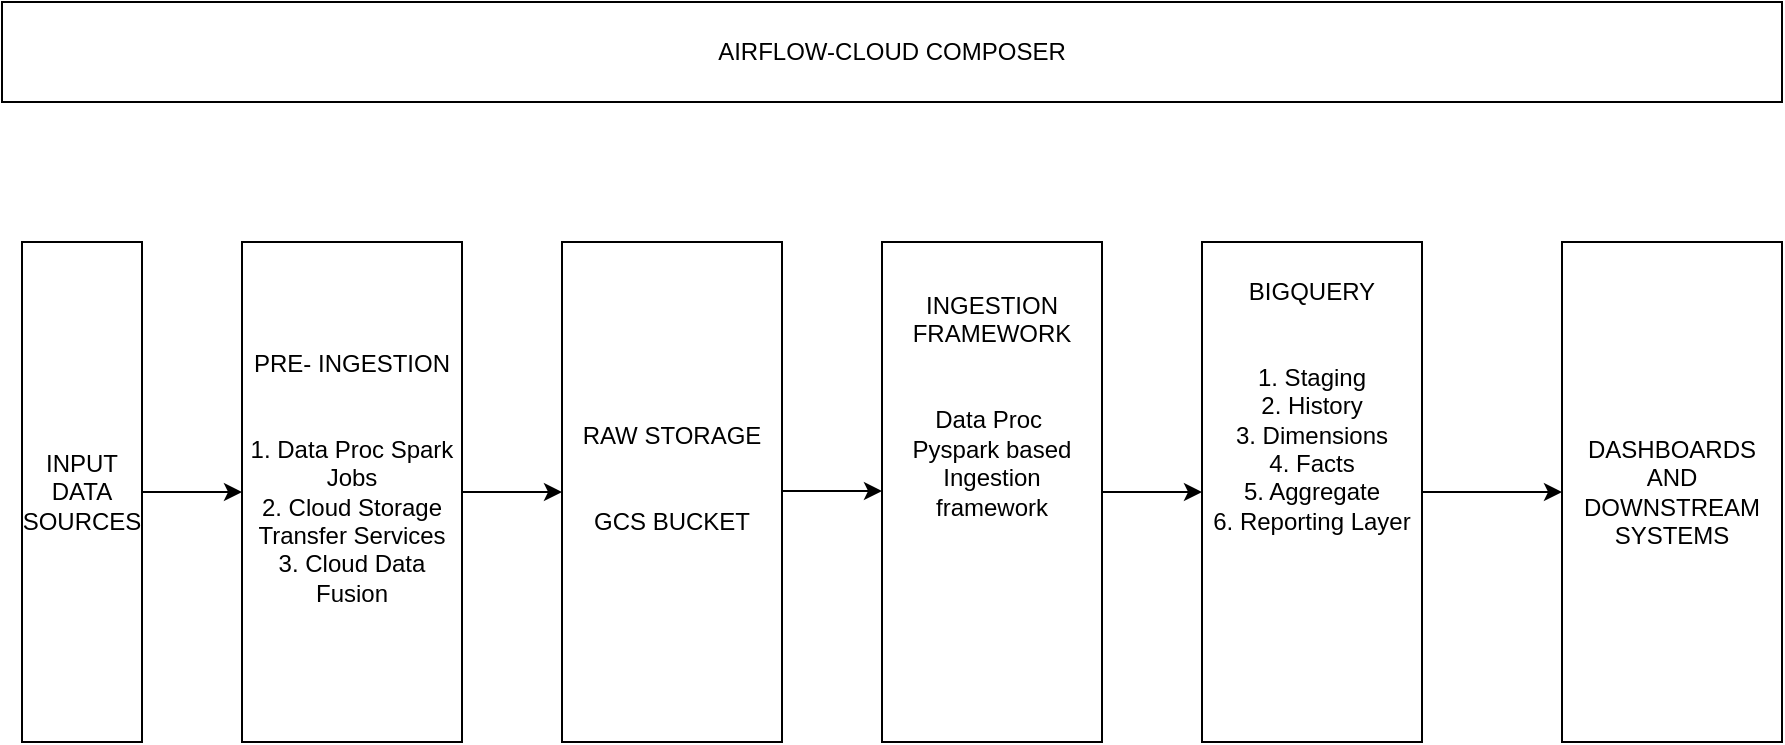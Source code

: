 <mxfile version="28.1.2">
  <diagram name="Page-1" id="9-EtZxRv1wuLm43lU74D">
    <mxGraphModel dx="1018" dy="655" grid="1" gridSize="10" guides="1" tooltips="1" connect="1" arrows="1" fold="1" page="1" pageScale="1" pageWidth="827" pageHeight="1169" math="0" shadow="0">
      <root>
        <mxCell id="0" />
        <mxCell id="1" parent="0" />
        <mxCell id="KQYetCOrPKmWB9ZuKT2d-9" style="edgeStyle=orthogonalEdgeStyle;rounded=0;orthogonalLoop=1;jettySize=auto;html=1;entryX=0;entryY=0.5;entryDx=0;entryDy=0;" edge="1" parent="1" source="KQYetCOrPKmWB9ZuKT2d-7" target="KQYetCOrPKmWB9ZuKT2d-8">
          <mxGeometry relative="1" as="geometry" />
        </mxCell>
        <mxCell id="KQYetCOrPKmWB9ZuKT2d-7" value="INPUT DATA SOURCES" style="rounded=0;whiteSpace=wrap;html=1;" vertex="1" parent="1">
          <mxGeometry x="30" y="170" width="60" height="250" as="geometry" />
        </mxCell>
        <mxCell id="KQYetCOrPKmWB9ZuKT2d-12" style="edgeStyle=orthogonalEdgeStyle;rounded=0;orthogonalLoop=1;jettySize=auto;html=1;entryX=0;entryY=0.5;entryDx=0;entryDy=0;" edge="1" parent="1" source="KQYetCOrPKmWB9ZuKT2d-8" target="KQYetCOrPKmWB9ZuKT2d-10">
          <mxGeometry relative="1" as="geometry" />
        </mxCell>
        <mxCell id="KQYetCOrPKmWB9ZuKT2d-8" value="PRE- INGESTION&lt;div&gt;&lt;br&gt;&lt;/div&gt;&lt;div&gt;&lt;br&gt;&lt;div&gt;1. Data Proc Spark Jobs&lt;/div&gt;&lt;div&gt;2. Cloud Storage Transfer Services&lt;/div&gt;&lt;div&gt;3. Cloud Data Fusion&lt;br&gt;&lt;div&gt;&lt;br&gt;&lt;/div&gt;&lt;/div&gt;&lt;/div&gt;" style="rounded=0;whiteSpace=wrap;html=1;" vertex="1" parent="1">
          <mxGeometry x="140" y="170" width="110" height="250" as="geometry" />
        </mxCell>
        <mxCell id="KQYetCOrPKmWB9ZuKT2d-10" value="&lt;div&gt;RAW STORAGE&lt;/div&gt;&lt;div&gt;&lt;br&gt;&lt;/div&gt;&lt;div&gt;&lt;br&gt;&lt;/div&gt;&lt;div&gt;GCS BUCKET&lt;/div&gt;&lt;div&gt;&lt;br&gt;&lt;/div&gt;" style="rounded=0;whiteSpace=wrap;html=1;" vertex="1" parent="1">
          <mxGeometry x="300" y="170" width="110" height="250" as="geometry" />
        </mxCell>
        <mxCell id="KQYetCOrPKmWB9ZuKT2d-13" style="edgeStyle=orthogonalEdgeStyle;rounded=0;orthogonalLoop=1;jettySize=auto;html=1;entryX=0;entryY=0.5;entryDx=0;entryDy=0;" edge="1" parent="1">
          <mxGeometry relative="1" as="geometry">
            <mxPoint x="410" y="294.5" as="sourcePoint" />
            <mxPoint x="460" y="294.5" as="targetPoint" />
          </mxGeometry>
        </mxCell>
        <mxCell id="KQYetCOrPKmWB9ZuKT2d-16" value="" style="edgeStyle=orthogonalEdgeStyle;rounded=0;orthogonalLoop=1;jettySize=auto;html=1;" edge="1" parent="1" source="KQYetCOrPKmWB9ZuKT2d-14" target="KQYetCOrPKmWB9ZuKT2d-15">
          <mxGeometry relative="1" as="geometry" />
        </mxCell>
        <mxCell id="KQYetCOrPKmWB9ZuKT2d-14" value="INGESTION FRAMEWORK&lt;div&gt;&lt;br&gt;&lt;/div&gt;&lt;div&gt;&lt;br&gt;&lt;/div&gt;&lt;div&gt;Data Proc&amp;nbsp;&lt;/div&gt;&lt;div&gt;Pyspark based Ingestion framework&lt;/div&gt;&lt;div&gt;&lt;br&gt;&lt;/div&gt;&lt;div&gt;&lt;br&gt;&lt;/div&gt;&lt;div&gt;&lt;br&gt;&lt;/div&gt;&lt;div&gt;&lt;br&gt;&lt;/div&gt;&lt;div&gt;&lt;br&gt;&lt;/div&gt;&lt;div&gt;&lt;br&gt;&lt;/div&gt;" style="rounded=0;whiteSpace=wrap;html=1;" vertex="1" parent="1">
          <mxGeometry x="460" y="170" width="110" height="250" as="geometry" />
        </mxCell>
        <mxCell id="KQYetCOrPKmWB9ZuKT2d-18" value="" style="edgeStyle=orthogonalEdgeStyle;rounded=0;orthogonalLoop=1;jettySize=auto;html=1;" edge="1" parent="1" source="KQYetCOrPKmWB9ZuKT2d-15" target="KQYetCOrPKmWB9ZuKT2d-17">
          <mxGeometry relative="1" as="geometry" />
        </mxCell>
        <mxCell id="KQYetCOrPKmWB9ZuKT2d-15" value="BIGQUERY&lt;br&gt;&lt;div&gt;&lt;br&gt;&lt;/div&gt;&lt;div&gt;&lt;br&gt;&lt;/div&gt;&lt;div&gt;1. Staging&lt;/div&gt;&lt;div&gt;2. History&lt;/div&gt;&lt;div&gt;3. Dimensions&lt;/div&gt;&lt;div&gt;4. Facts&lt;/div&gt;&lt;div&gt;5. Aggregate&lt;/div&gt;&lt;div&gt;6. Reporting Layer&lt;/div&gt;&lt;div&gt;&lt;br&gt;&lt;/div&gt;&lt;div&gt;&lt;br&gt;&lt;/div&gt;&lt;div&gt;&lt;br&gt;&lt;/div&gt;&lt;div&gt;&lt;br&gt;&lt;/div&gt;&lt;div&gt;&lt;br&gt;&lt;/div&gt;&lt;div&gt;&lt;br&gt;&lt;/div&gt;" style="rounded=0;whiteSpace=wrap;html=1;" vertex="1" parent="1">
          <mxGeometry x="620" y="170" width="110" height="250" as="geometry" />
        </mxCell>
        <mxCell id="KQYetCOrPKmWB9ZuKT2d-17" value="&lt;div&gt;DASHBOARDS AND DOWNSTREAM SYSTEMS&lt;/div&gt;" style="rounded=0;whiteSpace=wrap;html=1;" vertex="1" parent="1">
          <mxGeometry x="800" y="170" width="110" height="250" as="geometry" />
        </mxCell>
        <mxCell id="KQYetCOrPKmWB9ZuKT2d-19" value="AIRFLOW-CLOUD COMPOSER" style="rounded=0;whiteSpace=wrap;html=1;" vertex="1" parent="1">
          <mxGeometry x="20" y="50" width="890" height="50" as="geometry" />
        </mxCell>
      </root>
    </mxGraphModel>
  </diagram>
</mxfile>
